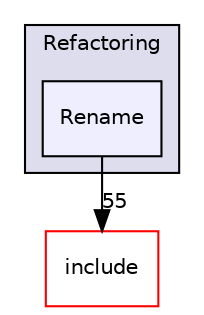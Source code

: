 digraph "lib/Tooling/Refactoring/Rename" {
  bgcolor=transparent;
  compound=true
  node [ fontsize="10", fontname="Helvetica"];
  edge [ labelfontsize="10", labelfontname="Helvetica"];
  subgraph clusterdir_fd59975060ceb1c62f940102f7f6fbcd {
    graph [ bgcolor="#ddddee", pencolor="black", label="Refactoring" fontname="Helvetica", fontsize="10", URL="dir_fd59975060ceb1c62f940102f7f6fbcd.html"]
  dir_a42c6a0909d4a61ba3d4f35e651e716c [shape=box, label="Rename", style="filled", fillcolor="#eeeeff", pencolor="black", URL="dir_a42c6a0909d4a61ba3d4f35e651e716c.html"];
  }
  dir_d44c64559bbebec7f509842c48db8b23 [shape=box label="include" color="red" URL="dir_d44c64559bbebec7f509842c48db8b23.html"];
  dir_a42c6a0909d4a61ba3d4f35e651e716c->dir_d44c64559bbebec7f509842c48db8b23 [headlabel="55", labeldistance=1.5 headhref="dir_000121_000001.html"];
}
